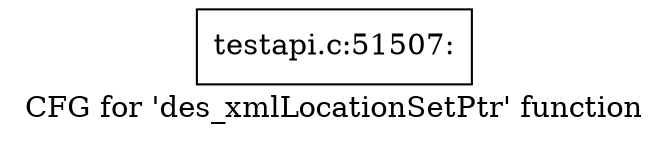 digraph "CFG for 'des_xmlLocationSetPtr' function" {
	label="CFG for 'des_xmlLocationSetPtr' function";

	Node0x5bf8b60 [shape=record,label="{testapi.c:51507:}"];
}
